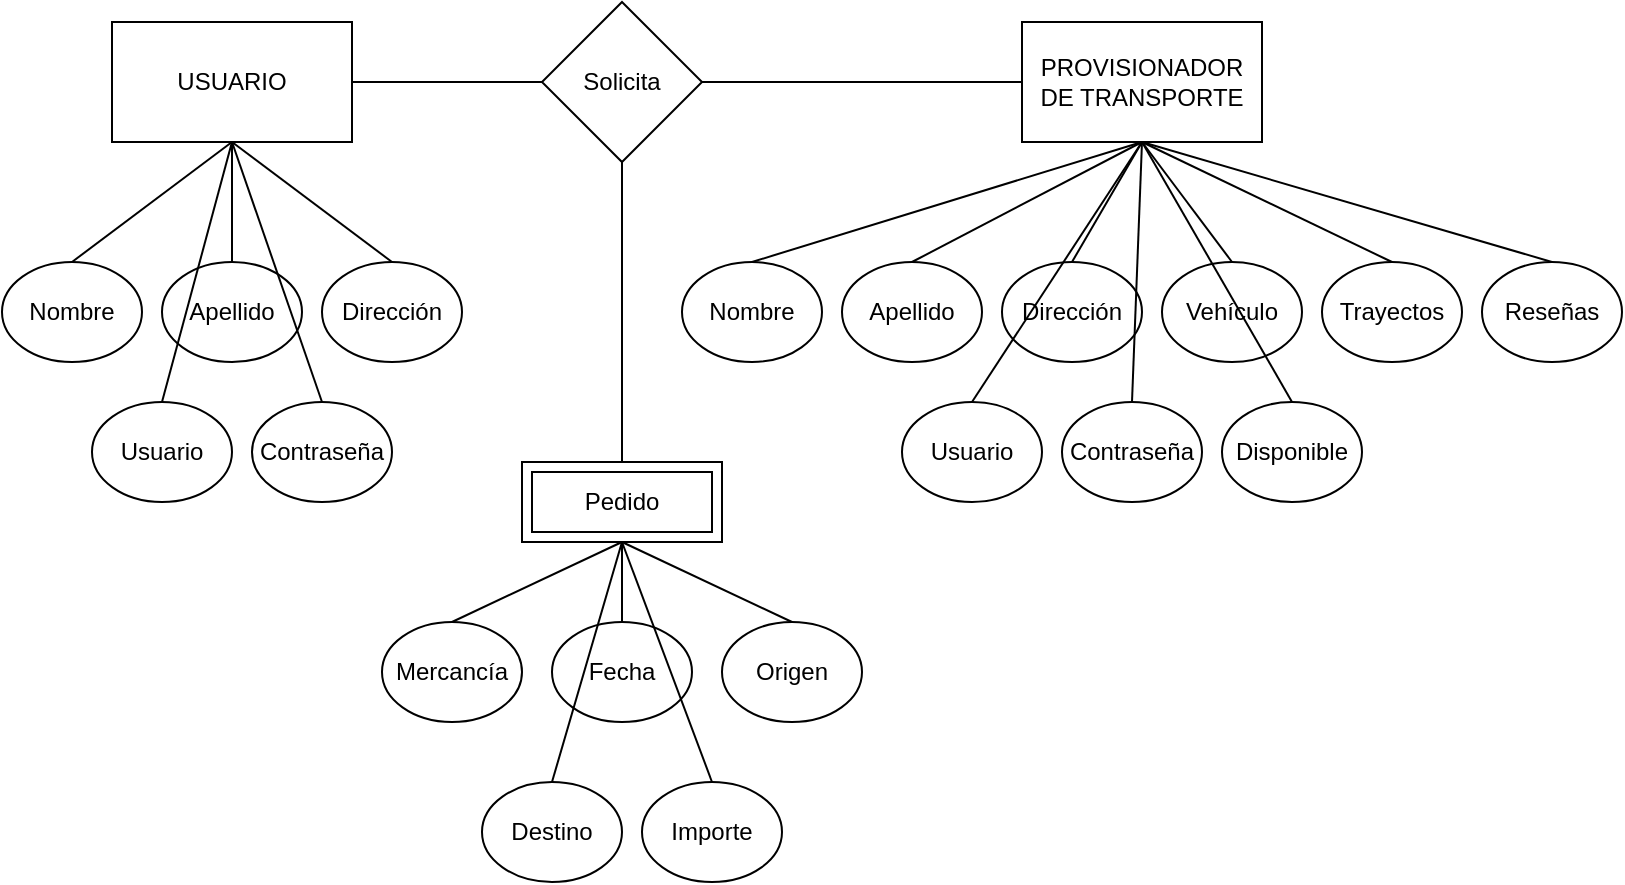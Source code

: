 <mxfile version="22.1.17" type="github">
  <diagram id="R2lEEEUBdFMjLlhIrx00" name="Page-1">
    <mxGraphModel dx="768" dy="882" grid="1" gridSize="10" guides="1" tooltips="1" connect="1" arrows="1" fold="1" page="1" pageScale="1" pageWidth="850" pageHeight="1100" math="0" shadow="0" extFonts="Permanent Marker^https://fonts.googleapis.com/css?family=Permanent+Marker">
      <root>
        <mxCell id="0" />
        <mxCell id="1" parent="0" />
        <mxCell id="x9nKZWQnxBIK_kYr5y1J-1" value="USUARIO" style="rounded=0;whiteSpace=wrap;html=1;" vertex="1" parent="1">
          <mxGeometry x="75" y="140" width="120" height="60" as="geometry" />
        </mxCell>
        <mxCell id="x9nKZWQnxBIK_kYr5y1J-2" value="PROVISIONADOR DE TRANSPORTE" style="rounded=0;whiteSpace=wrap;html=1;" vertex="1" parent="1">
          <mxGeometry x="530" y="140" width="120" height="60" as="geometry" />
        </mxCell>
        <mxCell id="x9nKZWQnxBIK_kYr5y1J-3" value="Nombre" style="ellipse;whiteSpace=wrap;html=1;" vertex="1" parent="1">
          <mxGeometry x="20" y="260" width="70" height="50" as="geometry" />
        </mxCell>
        <mxCell id="x9nKZWQnxBIK_kYr5y1J-4" value="Apellido" style="ellipse;whiteSpace=wrap;html=1;" vertex="1" parent="1">
          <mxGeometry x="100" y="260" width="70" height="50" as="geometry" />
        </mxCell>
        <mxCell id="x9nKZWQnxBIK_kYr5y1J-5" value="Dirección" style="ellipse;whiteSpace=wrap;html=1;" vertex="1" parent="1">
          <mxGeometry x="180" y="260" width="70" height="50" as="geometry" />
        </mxCell>
        <mxCell id="x9nKZWQnxBIK_kYr5y1J-6" value="" style="endArrow=none;html=1;rounded=0;entryX=0.5;entryY=1;entryDx=0;entryDy=0;exitX=0.5;exitY=0;exitDx=0;exitDy=0;" edge="1" parent="1" source="x9nKZWQnxBIK_kYr5y1J-4" target="x9nKZWQnxBIK_kYr5y1J-1">
          <mxGeometry width="50" height="50" relative="1" as="geometry">
            <mxPoint x="345" y="450" as="sourcePoint" />
            <mxPoint x="395" y="400" as="targetPoint" />
          </mxGeometry>
        </mxCell>
        <mxCell id="x9nKZWQnxBIK_kYr5y1J-7" value="" style="endArrow=none;html=1;rounded=0;entryX=0.5;entryY=1;entryDx=0;entryDy=0;exitX=0.5;exitY=0;exitDx=0;exitDy=0;" edge="1" parent="1" source="x9nKZWQnxBIK_kYr5y1J-5" target="x9nKZWQnxBIK_kYr5y1J-1">
          <mxGeometry width="50" height="50" relative="1" as="geometry">
            <mxPoint x="345" y="450" as="sourcePoint" />
            <mxPoint x="395" y="400" as="targetPoint" />
          </mxGeometry>
        </mxCell>
        <mxCell id="x9nKZWQnxBIK_kYr5y1J-8" value="" style="endArrow=none;html=1;rounded=0;entryX=0.5;entryY=1;entryDx=0;entryDy=0;exitX=0.5;exitY=0;exitDx=0;exitDy=0;" edge="1" parent="1" source="x9nKZWQnxBIK_kYr5y1J-3" target="x9nKZWQnxBIK_kYr5y1J-1">
          <mxGeometry width="50" height="50" relative="1" as="geometry">
            <mxPoint x="345" y="450" as="sourcePoint" />
            <mxPoint x="395" y="400" as="targetPoint" />
          </mxGeometry>
        </mxCell>
        <mxCell id="x9nKZWQnxBIK_kYr5y1J-9" value="Nombre" style="ellipse;whiteSpace=wrap;html=1;" vertex="1" parent="1">
          <mxGeometry x="360" y="260" width="70" height="50" as="geometry" />
        </mxCell>
        <mxCell id="x9nKZWQnxBIK_kYr5y1J-10" value="Apellido" style="ellipse;whiteSpace=wrap;html=1;" vertex="1" parent="1">
          <mxGeometry x="440" y="260" width="70" height="50" as="geometry" />
        </mxCell>
        <mxCell id="x9nKZWQnxBIK_kYr5y1J-11" value="Dirección" style="ellipse;whiteSpace=wrap;html=1;" vertex="1" parent="1">
          <mxGeometry x="520" y="260" width="70" height="50" as="geometry" />
        </mxCell>
        <mxCell id="x9nKZWQnxBIK_kYr5y1J-12" value="Vehículo" style="ellipse;whiteSpace=wrap;html=1;" vertex="1" parent="1">
          <mxGeometry x="600" y="260" width="70" height="50" as="geometry" />
        </mxCell>
        <mxCell id="x9nKZWQnxBIK_kYr5y1J-13" value="Trayectos" style="ellipse;whiteSpace=wrap;html=1;" vertex="1" parent="1">
          <mxGeometry x="680" y="260" width="70" height="50" as="geometry" />
        </mxCell>
        <mxCell id="x9nKZWQnxBIK_kYr5y1J-14" value="Reseñas" style="ellipse;whiteSpace=wrap;html=1;" vertex="1" parent="1">
          <mxGeometry x="760" y="260" width="70" height="50" as="geometry" />
        </mxCell>
        <mxCell id="x9nKZWQnxBIK_kYr5y1J-15" value="" style="endArrow=none;html=1;rounded=0;entryX=0.5;entryY=1;entryDx=0;entryDy=0;exitX=0.5;exitY=0;exitDx=0;exitDy=0;" edge="1" parent="1" source="x9nKZWQnxBIK_kYr5y1J-9" target="x9nKZWQnxBIK_kYr5y1J-2">
          <mxGeometry width="50" height="50" relative="1" as="geometry">
            <mxPoint x="510" y="450" as="sourcePoint" />
            <mxPoint x="560" y="400" as="targetPoint" />
          </mxGeometry>
        </mxCell>
        <mxCell id="x9nKZWQnxBIK_kYr5y1J-16" value="" style="endArrow=none;html=1;rounded=0;exitX=0.5;exitY=0;exitDx=0;exitDy=0;" edge="1" parent="1" source="x9nKZWQnxBIK_kYr5y1J-10">
          <mxGeometry width="50" height="50" relative="1" as="geometry">
            <mxPoint x="510" y="450" as="sourcePoint" />
            <mxPoint x="590" y="200" as="targetPoint" />
          </mxGeometry>
        </mxCell>
        <mxCell id="x9nKZWQnxBIK_kYr5y1J-17" value="" style="endArrow=none;html=1;rounded=0;entryX=0.5;entryY=1;entryDx=0;entryDy=0;exitX=0.5;exitY=0;exitDx=0;exitDy=0;" edge="1" parent="1" source="x9nKZWQnxBIK_kYr5y1J-11" target="x9nKZWQnxBIK_kYr5y1J-2">
          <mxGeometry width="50" height="50" relative="1" as="geometry">
            <mxPoint x="510" y="450" as="sourcePoint" />
            <mxPoint x="560" y="400" as="targetPoint" />
          </mxGeometry>
        </mxCell>
        <mxCell id="x9nKZWQnxBIK_kYr5y1J-18" value="" style="endArrow=none;html=1;rounded=0;entryX=0.5;entryY=1;entryDx=0;entryDy=0;exitX=0.5;exitY=0;exitDx=0;exitDy=0;" edge="1" parent="1" source="x9nKZWQnxBIK_kYr5y1J-12" target="x9nKZWQnxBIK_kYr5y1J-2">
          <mxGeometry width="50" height="50" relative="1" as="geometry">
            <mxPoint x="510" y="450" as="sourcePoint" />
            <mxPoint x="560" y="400" as="targetPoint" />
          </mxGeometry>
        </mxCell>
        <mxCell id="x9nKZWQnxBIK_kYr5y1J-19" value="" style="endArrow=none;html=1;rounded=0;exitX=0.5;exitY=0;exitDx=0;exitDy=0;" edge="1" parent="1" source="x9nKZWQnxBIK_kYr5y1J-13">
          <mxGeometry width="50" height="50" relative="1" as="geometry">
            <mxPoint x="510" y="450" as="sourcePoint" />
            <mxPoint x="590" y="200" as="targetPoint" />
          </mxGeometry>
        </mxCell>
        <mxCell id="x9nKZWQnxBIK_kYr5y1J-20" value="" style="endArrow=none;html=1;rounded=0;entryX=0.5;entryY=1;entryDx=0;entryDy=0;exitX=0.5;exitY=0;exitDx=0;exitDy=0;" edge="1" parent="1" source="x9nKZWQnxBIK_kYr5y1J-14" target="x9nKZWQnxBIK_kYr5y1J-2">
          <mxGeometry width="50" height="50" relative="1" as="geometry">
            <mxPoint x="510" y="450" as="sourcePoint" />
            <mxPoint x="560" y="400" as="targetPoint" />
          </mxGeometry>
        </mxCell>
        <mxCell id="x9nKZWQnxBIK_kYr5y1J-21" value="Usuario" style="ellipse;whiteSpace=wrap;html=1;" vertex="1" parent="1">
          <mxGeometry x="65" y="330" width="70" height="50" as="geometry" />
        </mxCell>
        <mxCell id="x9nKZWQnxBIK_kYr5y1J-22" value="Contraseña" style="ellipse;whiteSpace=wrap;html=1;" vertex="1" parent="1">
          <mxGeometry x="145" y="330" width="70" height="50" as="geometry" />
        </mxCell>
        <mxCell id="x9nKZWQnxBIK_kYr5y1J-23" value="" style="endArrow=none;html=1;rounded=0;exitX=0.5;exitY=0;exitDx=0;exitDy=0;" edge="1" parent="1" source="x9nKZWQnxBIK_kYr5y1J-22">
          <mxGeometry width="50" height="50" relative="1" as="geometry">
            <mxPoint x="415" y="450" as="sourcePoint" />
            <mxPoint x="135" y="200" as="targetPoint" />
          </mxGeometry>
        </mxCell>
        <mxCell id="x9nKZWQnxBIK_kYr5y1J-24" value="" style="endArrow=none;html=1;rounded=0;entryX=0.5;entryY=1;entryDx=0;entryDy=0;exitX=0.5;exitY=0;exitDx=0;exitDy=0;" edge="1" parent="1" source="x9nKZWQnxBIK_kYr5y1J-21" target="x9nKZWQnxBIK_kYr5y1J-1">
          <mxGeometry width="50" height="50" relative="1" as="geometry">
            <mxPoint x="415" y="450" as="sourcePoint" />
            <mxPoint x="465" y="400" as="targetPoint" />
          </mxGeometry>
        </mxCell>
        <mxCell id="x9nKZWQnxBIK_kYr5y1J-25" value="Usuario" style="ellipse;whiteSpace=wrap;html=1;" vertex="1" parent="1">
          <mxGeometry x="470" y="330" width="70" height="50" as="geometry" />
        </mxCell>
        <mxCell id="x9nKZWQnxBIK_kYr5y1J-26" value="Contraseña" style="ellipse;whiteSpace=wrap;html=1;" vertex="1" parent="1">
          <mxGeometry x="550" y="330" width="70" height="50" as="geometry" />
        </mxCell>
        <mxCell id="x9nKZWQnxBIK_kYr5y1J-27" value="" style="endArrow=none;html=1;rounded=0;exitX=0.5;exitY=0;exitDx=0;exitDy=0;" edge="1" parent="1" source="x9nKZWQnxBIK_kYr5y1J-25">
          <mxGeometry width="50" height="50" relative="1" as="geometry">
            <mxPoint x="460" y="450" as="sourcePoint" />
            <mxPoint x="590" y="200" as="targetPoint" />
          </mxGeometry>
        </mxCell>
        <mxCell id="x9nKZWQnxBIK_kYr5y1J-28" value="" style="endArrow=none;html=1;rounded=0;exitX=0.5;exitY=0;exitDx=0;exitDy=0;" edge="1" parent="1" source="x9nKZWQnxBIK_kYr5y1J-26">
          <mxGeometry width="50" height="50" relative="1" as="geometry">
            <mxPoint x="460" y="450" as="sourcePoint" />
            <mxPoint x="590" y="200" as="targetPoint" />
          </mxGeometry>
        </mxCell>
        <mxCell id="x9nKZWQnxBIK_kYr5y1J-31" value="" style="endArrow=none;html=1;rounded=0;exitX=1;exitY=0.5;exitDx=0;exitDy=0;entryX=0;entryY=0.5;entryDx=0;entryDy=0;" edge="1" parent="1" source="x9nKZWQnxBIK_kYr5y1J-1" target="x9nKZWQnxBIK_kYr5y1J-2">
          <mxGeometry width="50" height="50" relative="1" as="geometry">
            <mxPoint x="420" y="450" as="sourcePoint" />
            <mxPoint x="470" y="400" as="targetPoint" />
          </mxGeometry>
        </mxCell>
        <mxCell id="x9nKZWQnxBIK_kYr5y1J-32" value="Solicita" style="rhombus;whiteSpace=wrap;html=1;" vertex="1" parent="1">
          <mxGeometry x="290" y="130" width="80" height="80" as="geometry" />
        </mxCell>
        <mxCell id="x9nKZWQnxBIK_kYr5y1J-33" value="Disponible" style="ellipse;whiteSpace=wrap;html=1;" vertex="1" parent="1">
          <mxGeometry x="630" y="330" width="70" height="50" as="geometry" />
        </mxCell>
        <mxCell id="x9nKZWQnxBIK_kYr5y1J-34" value="" style="endArrow=none;html=1;rounded=0;entryX=0.5;entryY=1;entryDx=0;entryDy=0;exitX=0.5;exitY=0;exitDx=0;exitDy=0;" edge="1" parent="1" source="x9nKZWQnxBIK_kYr5y1J-33" target="x9nKZWQnxBIK_kYr5y1J-2">
          <mxGeometry width="50" height="50" relative="1" as="geometry">
            <mxPoint x="420" y="450" as="sourcePoint" />
            <mxPoint x="470" y="400" as="targetPoint" />
          </mxGeometry>
        </mxCell>
        <mxCell id="x9nKZWQnxBIK_kYr5y1J-35" value="" style="endArrow=none;html=1;rounded=0;entryX=0.5;entryY=1;entryDx=0;entryDy=0;" edge="1" parent="1" target="x9nKZWQnxBIK_kYr5y1J-32">
          <mxGeometry width="50" height="50" relative="1" as="geometry">
            <mxPoint x="330" y="360" as="sourcePoint" />
            <mxPoint x="460" y="400" as="targetPoint" />
          </mxGeometry>
        </mxCell>
        <mxCell id="x9nKZWQnxBIK_kYr5y1J-36" value="Pedido" style="shape=ext;margin=3;double=1;whiteSpace=wrap;html=1;align=center;" vertex="1" parent="1">
          <mxGeometry x="280" y="360" width="100" height="40" as="geometry" />
        </mxCell>
        <mxCell id="x9nKZWQnxBIK_kYr5y1J-37" value="Mercancía" style="ellipse;whiteSpace=wrap;html=1;" vertex="1" parent="1">
          <mxGeometry x="210" y="440" width="70" height="50" as="geometry" />
        </mxCell>
        <mxCell id="x9nKZWQnxBIK_kYr5y1J-38" value="Fecha" style="ellipse;whiteSpace=wrap;html=1;" vertex="1" parent="1">
          <mxGeometry x="295" y="440" width="70" height="50" as="geometry" />
        </mxCell>
        <mxCell id="x9nKZWQnxBIK_kYr5y1J-39" value="Origen" style="ellipse;whiteSpace=wrap;html=1;" vertex="1" parent="1">
          <mxGeometry x="380" y="440" width="70" height="50" as="geometry" />
        </mxCell>
        <mxCell id="x9nKZWQnxBIK_kYr5y1J-40" value="Destino" style="ellipse;whiteSpace=wrap;html=1;" vertex="1" parent="1">
          <mxGeometry x="260" y="520" width="70" height="50" as="geometry" />
        </mxCell>
        <mxCell id="x9nKZWQnxBIK_kYr5y1J-41" value="Importe" style="ellipse;whiteSpace=wrap;html=1;" vertex="1" parent="1">
          <mxGeometry x="340" y="520" width="70" height="50" as="geometry" />
        </mxCell>
        <mxCell id="x9nKZWQnxBIK_kYr5y1J-42" value="" style="endArrow=none;html=1;rounded=0;entryX=0.5;entryY=1;entryDx=0;entryDy=0;exitX=0.5;exitY=0;exitDx=0;exitDy=0;" edge="1" parent="1" source="x9nKZWQnxBIK_kYr5y1J-37" target="x9nKZWQnxBIK_kYr5y1J-36">
          <mxGeometry width="50" height="50" relative="1" as="geometry">
            <mxPoint x="410" y="450" as="sourcePoint" />
            <mxPoint x="460" y="400" as="targetPoint" />
          </mxGeometry>
        </mxCell>
        <mxCell id="x9nKZWQnxBIK_kYr5y1J-43" value="" style="endArrow=none;html=1;rounded=0;entryX=0.5;entryY=1;entryDx=0;entryDy=0;exitX=0.5;exitY=0;exitDx=0;exitDy=0;" edge="1" parent="1" source="x9nKZWQnxBIK_kYr5y1J-38" target="x9nKZWQnxBIK_kYr5y1J-36">
          <mxGeometry width="50" height="50" relative="1" as="geometry">
            <mxPoint x="410" y="450" as="sourcePoint" />
            <mxPoint x="460" y="400" as="targetPoint" />
          </mxGeometry>
        </mxCell>
        <mxCell id="x9nKZWQnxBIK_kYr5y1J-44" value="" style="endArrow=none;html=1;rounded=0;entryX=0.5;entryY=1;entryDx=0;entryDy=0;exitX=0.5;exitY=0;exitDx=0;exitDy=0;" edge="1" parent="1" source="x9nKZWQnxBIK_kYr5y1J-39" target="x9nKZWQnxBIK_kYr5y1J-36">
          <mxGeometry width="50" height="50" relative="1" as="geometry">
            <mxPoint x="410" y="450" as="sourcePoint" />
            <mxPoint x="460" y="400" as="targetPoint" />
          </mxGeometry>
        </mxCell>
        <mxCell id="x9nKZWQnxBIK_kYr5y1J-45" value="" style="endArrow=none;html=1;rounded=0;entryX=0.5;entryY=1;entryDx=0;entryDy=0;exitX=0.5;exitY=0;exitDx=0;exitDy=0;" edge="1" parent="1" source="x9nKZWQnxBIK_kYr5y1J-40" target="x9nKZWQnxBIK_kYr5y1J-36">
          <mxGeometry width="50" height="50" relative="1" as="geometry">
            <mxPoint x="290" y="510" as="sourcePoint" />
            <mxPoint x="460" y="400" as="targetPoint" />
          </mxGeometry>
        </mxCell>
        <mxCell id="x9nKZWQnxBIK_kYr5y1J-46" value="" style="endArrow=none;html=1;rounded=0;exitX=0.5;exitY=0;exitDx=0;exitDy=0;" edge="1" parent="1" source="x9nKZWQnxBIK_kYr5y1J-41">
          <mxGeometry width="50" height="50" relative="1" as="geometry">
            <mxPoint x="410" y="450" as="sourcePoint" />
            <mxPoint x="330" y="400" as="targetPoint" />
          </mxGeometry>
        </mxCell>
      </root>
    </mxGraphModel>
  </diagram>
</mxfile>
